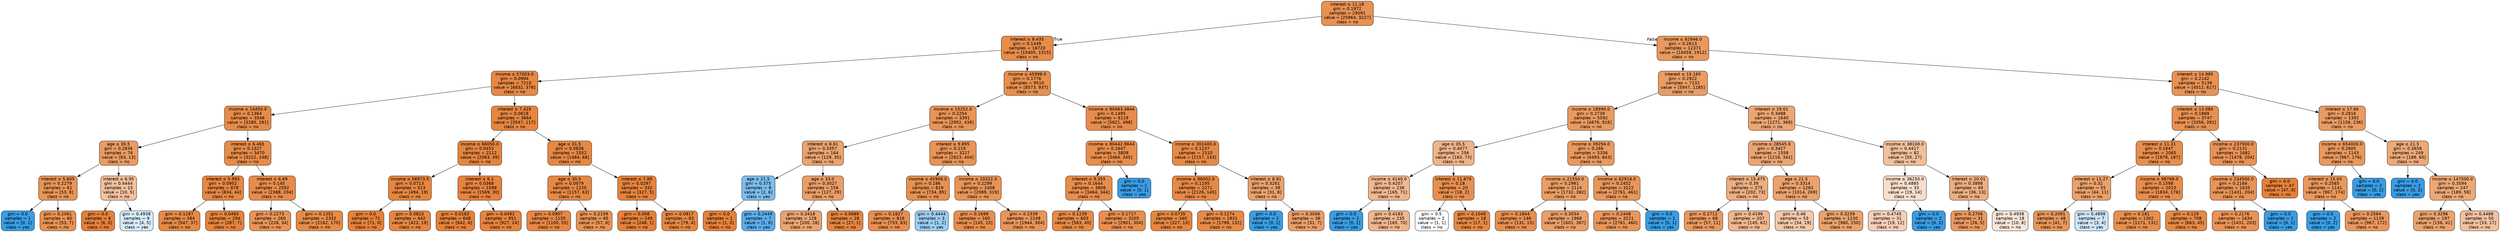 digraph Tree {
node [shape=box, style="filled, rounded", color="black", fontname=helvetica] ;
edge [fontname=helvetica] ;
0 [label=<interest &le; 11.18<br/>gini = 0.1972<br/>samples = 29091<br/>value = [25864, 3227]<br/>class = no>, fillcolor="#e58139df"] ;
1 [label=<interest &le; 8.435<br/>gini = 0.1449<br/>samples = 16720<br/>value = [15405, 1315]<br/>class = no>, fillcolor="#e58139e9"] ;
0 -> 1 [labeldistance=2.5, labelangle=45, headlabel="True"] ;
2 [label=<income &le; 57003.0<br/>gini = 0.0994<br/>samples = 7210<br/>value = [6832, 378]<br/>class = no>, fillcolor="#e58139f1"] ;
1 -> 2 ;
3 [label=<income &le; 14450.0<br/>gini = 0.1364<br/>samples = 3546<br/>value = [3285, 261]<br/>class = no>, fillcolor="#e58139eb"] ;
2 -> 3 ;
4 [label=<age &le; 30.5<br/>gini = 0.2836<br/>samples = 76<br/>value = [63, 13]<br/>class = no>, fillcolor="#e58139ca"] ;
3 -> 4 ;
5 [label=<interest &le; 5.605<br/>gini = 0.2279<br/>samples = 61<br/>value = [53, 8]<br/>class = no>, fillcolor="#e58139d9"] ;
4 -> 5 ;
6 [label=<gini = 0.0<br/>samples = 1<br/>value = [0, 1]<br/>class = yes>, fillcolor="#399de5ff"] ;
5 -> 6 ;
7 [label=<gini = 0.2061<br/>samples = 60<br/>value = [53, 7]<br/>class = no>, fillcolor="#e58139dd"] ;
5 -> 7 ;
8 [label=<interest &le; 6.95<br/>gini = 0.4444<br/>samples = 15<br/>value = [10, 5]<br/>class = no>, fillcolor="#e581397f"] ;
4 -> 8 ;
9 [label=<gini = 0.0<br/>samples = 6<br/>value = [6, 0]<br/>class = no>, fillcolor="#e58139ff"] ;
8 -> 9 ;
10 [label=<gini = 0.4938<br/>samples = 9<br/>value = [4, 5]<br/>class = yes>, fillcolor="#399de533"] ;
8 -> 10 ;
11 [label=<interest &le; 6.465<br/>gini = 0.1327<br/>samples = 3470<br/>value = [3222, 248]<br/>class = no>, fillcolor="#e58139eb"] ;
3 -> 11 ;
12 [label=<interest &le; 5.995<br/>gini = 0.0952<br/>samples = 878<br/>value = [834, 44]<br/>class = no>, fillcolor="#e58139f2"] ;
11 -> 12 ;
13 [label=<gini = 0.1187<br/>samples = 584<br/>value = [547, 37]<br/>class = no>, fillcolor="#e58139ee"] ;
12 -> 13 ;
14 [label=<gini = 0.0465<br/>samples = 294<br/>value = [287, 7]<br/>class = no>, fillcolor="#e58139f9"] ;
12 -> 14 ;
15 [label=<interest &le; 6.69<br/>gini = 0.145<br/>samples = 2592<br/>value = [2388, 204]<br/>class = no>, fillcolor="#e58139e9"] ;
11 -> 15 ;
16 [label=<gini = 0.2273<br/>samples = 260<br/>value = [226, 34]<br/>class = no>, fillcolor="#e58139d9"] ;
15 -> 16 ;
17 [label=<gini = 0.1352<br/>samples = 2332<br/>value = [2162, 170]<br/>class = no>, fillcolor="#e58139eb"] ;
15 -> 17 ;
18 [label=<interest &le; 7.425<br/>gini = 0.0618<br/>samples = 3664<br/>value = [3547, 117]<br/>class = no>, fillcolor="#e58139f7"] ;
2 -> 18 ;
19 [label=<income &le; 66050.0<br/>gini = 0.0453<br/>samples = 2112<br/>value = [2063, 49]<br/>class = no>, fillcolor="#e58139f9"] ;
18 -> 19 ;
20 [label=<income &le; 58973.5<br/>gini = 0.0713<br/>samples = 513<br/>value = [494, 19]<br/>class = no>, fillcolor="#e58139f5"] ;
19 -> 20 ;
21 [label=<gini = 0.0<br/>samples = 71<br/>value = [71, 0]<br/>class = no>, fillcolor="#e58139ff"] ;
20 -> 21 ;
22 [label=<gini = 0.0823<br/>samples = 442<br/>value = [423, 19]<br/>class = no>, fillcolor="#e58139f4"] ;
20 -> 22 ;
23 [label=<interest &le; 6.1<br/>gini = 0.0368<br/>samples = 1599<br/>value = [1569, 30]<br/>class = no>, fillcolor="#e58139fa"] ;
19 -> 23 ;
24 [label=<gini = 0.0183<br/>samples = 648<br/>value = [642, 6]<br/>class = no>, fillcolor="#e58139fd"] ;
23 -> 24 ;
25 [label=<gini = 0.0492<br/>samples = 951<br/>value = [927, 24]<br/>class = no>, fillcolor="#e58139f8"] ;
23 -> 25 ;
26 [label=<age &le; 31.5<br/>gini = 0.0838<br/>samples = 1552<br/>value = [1484, 68]<br/>class = no>, fillcolor="#e58139f3"] ;
18 -> 26 ;
27 [label=<age &le; 30.5<br/>gini = 0.0979<br/>samples = 1220<br/>value = [1157, 63]<br/>class = no>, fillcolor="#e58139f1"] ;
26 -> 27 ;
28 [label=<gini = 0.0907<br/>samples = 1155<br/>value = [1100, 55]<br/>class = no>, fillcolor="#e58139f2"] ;
27 -> 28 ;
29 [label=<gini = 0.2159<br/>samples = 65<br/>value = [57, 8]<br/>class = no>, fillcolor="#e58139db"] ;
27 -> 29 ;
30 [label=<interest &le; 7.89<br/>gini = 0.0297<br/>samples = 332<br/>value = [327, 5]<br/>class = no>, fillcolor="#e58139fb"] ;
26 -> 30 ;
31 [label=<gini = 0.008<br/>samples = 249<br/>value = [248, 1]<br/>class = no>, fillcolor="#e58139fe"] ;
30 -> 31 ;
32 [label=<gini = 0.0917<br/>samples = 83<br/>value = [79, 4]<br/>class = no>, fillcolor="#e58139f2"] ;
30 -> 32 ;
33 [label=<income &le; 45998.0<br/>gini = 0.1776<br/>samples = 9510<br/>value = [8573, 937]<br/>class = no>, fillcolor="#e58139e3"] ;
1 -> 33 ;
34 [label=<income &le; 15252.0<br/>gini = 0.2254<br/>samples = 3391<br/>value = [2952, 439]<br/>class = no>, fillcolor="#e58139d9"] ;
33 -> 34 ;
35 [label=<interest &le; 8.61<br/>gini = 0.3357<br/>samples = 164<br/>value = [129, 35]<br/>class = no>, fillcolor="#e58139ba"] ;
34 -> 35 ;
36 [label=<age &le; 21.5<br/>gini = 0.375<br/>samples = 8<br/>value = [2, 6]<br/>class = yes>, fillcolor="#399de5aa"] ;
35 -> 36 ;
37 [label=<gini = 0.0<br/>samples = 1<br/>value = [1, 0]<br/>class = no>, fillcolor="#e58139ff"] ;
36 -> 37 ;
38 [label=<gini = 0.2449<br/>samples = 7<br/>value = [1, 6]<br/>class = yes>, fillcolor="#399de5d4"] ;
36 -> 38 ;
39 [label=<age &le; 33.0<br/>gini = 0.3027<br/>samples = 156<br/>value = [127, 29]<br/>class = no>, fillcolor="#e58139c5"] ;
35 -> 39 ;
40 [label=<gini = 0.3418<br/>samples = 128<br/>value = [100, 28]<br/>class = no>, fillcolor="#e58139b8"] ;
39 -> 40 ;
41 [label=<gini = 0.0689<br/>samples = 28<br/>value = [27, 1]<br/>class = no>, fillcolor="#e58139f6"] ;
39 -> 41 ;
42 [label=<interest &le; 9.895<br/>gini = 0.219<br/>samples = 3227<br/>value = [2823, 404]<br/>class = no>, fillcolor="#e58139db"] ;
34 -> 42 ;
43 [label=<income &le; 45906.0<br/>gini = 0.186<br/>samples = 819<br/>value = [734, 85]<br/>class = no>, fillcolor="#e58139e1"] ;
42 -> 43 ;
44 [label=<gini = 0.1827<br/>samples = 816<br/>value = [733, 83]<br/>class = no>, fillcolor="#e58139e2"] ;
43 -> 44 ;
45 [label=<gini = 0.4444<br/>samples = 3<br/>value = [1, 2]<br/>class = yes>, fillcolor="#399de57f"] ;
43 -> 45 ;
46 [label=<income &le; 20322.5<br/>gini = 0.2299<br/>samples = 2408<br/>value = [2089, 319]<br/>class = no>, fillcolor="#e58139d8"] ;
42 -> 46 ;
47 [label=<gini = 0.1699<br/>samples = 160<br/>value = [145, 15]<br/>class = no>, fillcolor="#e58139e5"] ;
46 -> 47 ;
48 [label=<gini = 0.2339<br/>samples = 2248<br/>value = [1944, 304]<br/>class = no>, fillcolor="#e58139d7"] ;
46 -> 48 ;
49 [label=<income &le; 80483.4844<br/>gini = 0.1495<br/>samples = 6119<br/>value = [5621, 498]<br/>class = no>, fillcolor="#e58139e8"] ;
33 -> 49 ;
50 [label=<income &le; 80442.9844<br/>gini = 0.1647<br/>samples = 3809<br/>value = [3464, 345]<br/>class = no>, fillcolor="#e58139e6"] ;
49 -> 50 ;
51 [label=<interest &le; 9.355<br/>gini = 0.1644<br/>samples = 3808<br/>value = [3464, 344]<br/>class = no>, fillcolor="#e58139e6"] ;
50 -> 51 ;
52 [label=<gini = 0.1239<br/>samples = 603<br/>value = [563, 40]<br/>class = no>, fillcolor="#e58139ed"] ;
51 -> 52 ;
53 [label=<gini = 0.1717<br/>samples = 3205<br/>value = [2901, 304]<br/>class = no>, fillcolor="#e58139e4"] ;
51 -> 53 ;
54 [label=<gini = 0.0<br/>samples = 1<br/>value = [0, 1]<br/>class = yes>, fillcolor="#399de5ff"] ;
50 -> 54 ;
55 [label=<income &le; 302400.0<br/>gini = 0.1237<br/>samples = 2310<br/>value = [2157, 153]<br/>class = no>, fillcolor="#e58139ed"] ;
49 -> 55 ;
56 [label=<income &le; 86002.0<br/>gini = 0.1195<br/>samples = 2271<br/>value = [2126, 145]<br/>class = no>, fillcolor="#e58139ee"] ;
55 -> 56 ;
57 [label=<gini = 0.0735<br/>samples = 340<br/>value = [327, 13]<br/>class = no>, fillcolor="#e58139f5"] ;
56 -> 57 ;
58 [label=<gini = 0.1274<br/>samples = 1931<br/>value = [1799, 132]<br/>class = no>, fillcolor="#e58139ec"] ;
56 -> 58 ;
59 [label=<interest &le; 8.91<br/>gini = 0.3261<br/>samples = 39<br/>value = [31, 8]<br/>class = no>, fillcolor="#e58139bd"] ;
55 -> 59 ;
60 [label=<gini = 0.0<br/>samples = 1<br/>value = [0, 1]<br/>class = yes>, fillcolor="#399de5ff"] ;
59 -> 60 ;
61 [label=<gini = 0.3006<br/>samples = 38<br/>value = [31, 7]<br/>class = no>, fillcolor="#e58139c5"] ;
59 -> 61 ;
62 [label=<income &le; 62946.0<br/>gini = 0.2613<br/>samples = 12371<br/>value = [10459, 1912]<br/>class = no>, fillcolor="#e58139d0"] ;
0 -> 62 [labeldistance=2.5, labelangle=-45, headlabel="False"] ;
63 [label=<interest &le; 15.165<br/>gini = 0.2922<br/>samples = 7232<br/>value = [5947, 1285]<br/>class = no>, fillcolor="#e58139c8"] ;
62 -> 63 ;
64 [label=<income &le; 18990.0<br/>gini = 0.2739<br/>samples = 5592<br/>value = [4676, 916]<br/>class = no>, fillcolor="#e58139cd"] ;
63 -> 64 ;
65 [label=<age &le; 35.5<br/>gini = 0.4077<br/>samples = 256<br/>value = [183, 73]<br/>class = no>, fillcolor="#e5813999"] ;
64 -> 65 ;
66 [label=<income &le; 4140.0<br/>gini = 0.4207<br/>samples = 236<br/>value = [165, 71]<br/>class = no>, fillcolor="#e5813991"] ;
65 -> 66 ;
67 [label=<gini = 0.0<br/>samples = 1<br/>value = [0, 1]<br/>class = yes>, fillcolor="#399de5ff"] ;
66 -> 67 ;
68 [label=<gini = 0.4183<br/>samples = 235<br/>value = [165, 70]<br/>class = no>, fillcolor="#e5813993"] ;
66 -> 68 ;
69 [label=<interest &le; 11.675<br/>gini = 0.18<br/>samples = 20<br/>value = [18, 2]<br/>class = no>, fillcolor="#e58139e3"] ;
65 -> 69 ;
70 [label=<gini = 0.5<br/>samples = 2<br/>value = [1, 1]<br/>class = no>, fillcolor="#e5813900"] ;
69 -> 70 ;
71 [label=<gini = 0.1049<br/>samples = 18<br/>value = [17, 1]<br/>class = no>, fillcolor="#e58139f0"] ;
69 -> 71 ;
72 [label=<income &le; 39294.0<br/>gini = 0.266<br/>samples = 5336<br/>value = [4493, 843]<br/>class = no>, fillcolor="#e58139cf"] ;
64 -> 72 ;
73 [label=<income &le; 21550.0<br/>gini = 0.2961<br/>samples = 2114<br/>value = [1732, 382]<br/>class = no>, fillcolor="#e58139c7"] ;
72 -> 73 ;
74 [label=<gini = 0.1844<br/>samples = 146<br/>value = [131, 15]<br/>class = no>, fillcolor="#e58139e2"] ;
73 -> 74 ;
75 [label=<gini = 0.3034<br/>samples = 1968<br/>value = [1601, 367]<br/>class = no>, fillcolor="#e58139c5"] ;
73 -> 75 ;
76 [label=<income &le; 62918.0<br/>gini = 0.2452<br/>samples = 3222<br/>value = [2761, 461]<br/>class = no>, fillcolor="#e58139d4"] ;
72 -> 76 ;
77 [label=<gini = 0.2448<br/>samples = 3221<br/>value = [2761, 460]<br/>class = no>, fillcolor="#e58139d5"] ;
76 -> 77 ;
78 [label=<gini = 0.0<br/>samples = 1<br/>value = [0, 1]<br/>class = yes>, fillcolor="#399de5ff"] ;
76 -> 78 ;
79 [label=<interest &le; 19.01<br/>gini = 0.3488<br/>samples = 1640<br/>value = [1271, 369]<br/>class = no>, fillcolor="#e58139b5"] ;
63 -> 79 ;
80 [label=<income &le; 28545.0<br/>gini = 0.3427<br/>samples = 1558<br/>value = [1216, 342]<br/>class = no>, fillcolor="#e58139b7"] ;
79 -> 80 ;
81 [label=<interest &le; 15.475<br/>gini = 0.39<br/>samples = 275<br/>value = [202, 73]<br/>class = no>, fillcolor="#e58139a3"] ;
80 -> 81 ;
82 [label=<gini = 0.2712<br/>samples = 68<br/>value = [57, 11]<br/>class = no>, fillcolor="#e58139ce"] ;
81 -> 82 ;
83 [label=<gini = 0.4196<br/>samples = 207<br/>value = [145, 62]<br/>class = no>, fillcolor="#e5813992"] ;
81 -> 83 ;
84 [label=<age &le; 21.5<br/>gini = 0.3314<br/>samples = 1283<br/>value = [1014, 269]<br/>class = no>, fillcolor="#e58139bb"] ;
80 -> 84 ;
85 [label=<gini = 0.46<br/>samples = 53<br/>value = [34, 19]<br/>class = no>, fillcolor="#e5813970"] ;
84 -> 85 ;
86 [label=<gini = 0.3239<br/>samples = 1230<br/>value = [980, 250]<br/>class = no>, fillcolor="#e58139be"] ;
84 -> 86 ;
87 [label=<income &le; 38100.0<br/>gini = 0.4417<br/>samples = 82<br/>value = [55, 27]<br/>class = no>, fillcolor="#e5813982"] ;
79 -> 87 ;
88 [label=<income &le; 36250.0<br/>gini = 0.4885<br/>samples = 33<br/>value = [19, 14]<br/>class = no>, fillcolor="#e5813943"] ;
87 -> 88 ;
89 [label=<gini = 0.4745<br/>samples = 31<br/>value = [19, 12]<br/>class = no>, fillcolor="#e581395e"] ;
88 -> 89 ;
90 [label=<gini = 0.0<br/>samples = 2<br/>value = [0, 2]<br/>class = yes>, fillcolor="#399de5ff"] ;
88 -> 90 ;
91 [label=<interest &le; 20.01<br/>gini = 0.3898<br/>samples = 49<br/>value = [36, 13]<br/>class = no>, fillcolor="#e58139a3"] ;
87 -> 91 ;
92 [label=<gini = 0.2706<br/>samples = 31<br/>value = [26, 5]<br/>class = no>, fillcolor="#e58139ce"] ;
91 -> 92 ;
93 [label=<gini = 0.4938<br/>samples = 18<br/>value = [10, 8]<br/>class = no>, fillcolor="#e5813933"] ;
91 -> 93 ;
94 [label=<interest &le; 14.985<br/>gini = 0.2142<br/>samples = 5139<br/>value = [4512, 627]<br/>class = no>, fillcolor="#e58139dc"] ;
62 -> 94 ;
95 [label=<interest &le; 13.085<br/>gini = 0.1869<br/>samples = 3747<br/>value = [3356, 391]<br/>class = no>, fillcolor="#e58139e1"] ;
94 -> 95 ;
96 [label=<interest &le; 11.31<br/>gini = 0.1647<br/>samples = 2065<br/>value = [1878, 187]<br/>class = no>, fillcolor="#e58139e6"] ;
95 -> 96 ;
97 [label=<interest &le; 11.27<br/>gini = 0.32<br/>samples = 55<br/>value = [44, 11]<br/>class = no>, fillcolor="#e58139bf"] ;
96 -> 97 ;
98 [label=<gini = 0.2491<br/>samples = 48<br/>value = [41, 7]<br/>class = no>, fillcolor="#e58139d3"] ;
97 -> 98 ;
99 [label=<gini = 0.4898<br/>samples = 7<br/>value = [3, 4]<br/>class = yes>, fillcolor="#399de540"] ;
97 -> 99 ;
100 [label=<income &le; 98768.0<br/>gini = 0.1598<br/>samples = 2010<br/>value = [1834, 176]<br/>class = no>, fillcolor="#e58139e7"] ;
96 -> 100 ;
101 [label=<gini = 0.181<br/>samples = 1302<br/>value = [1171, 131]<br/>class = no>, fillcolor="#e58139e2"] ;
100 -> 101 ;
102 [label=<gini = 0.119<br/>samples = 708<br/>value = [663, 45]<br/>class = no>, fillcolor="#e58139ee"] ;
100 -> 102 ;
103 [label=<income &le; 237500.0<br/>gini = 0.2131<br/>samples = 1682<br/>value = [1478, 204]<br/>class = no>, fillcolor="#e58139dc"] ;
95 -> 103 ;
104 [label=<income &le; 234500.0<br/>gini = 0.2184<br/>samples = 1635<br/>value = [1431, 204]<br/>class = no>, fillcolor="#e58139db"] ;
103 -> 104 ;
105 [label=<gini = 0.2176<br/>samples = 1634<br/>value = [1431, 203]<br/>class = no>, fillcolor="#e58139db"] ;
104 -> 105 ;
106 [label=<gini = 0.0<br/>samples = 1<br/>value = [0, 1]<br/>class = yes>, fillcolor="#399de5ff"] ;
104 -> 106 ;
107 [label=<gini = 0.0<br/>samples = 47<br/>value = [47, 0]<br/>class = no>, fillcolor="#e58139ff"] ;
103 -> 107 ;
108 [label=<interest &le; 17.66<br/>gini = 0.2816<br/>samples = 1392<br/>value = [1156, 236]<br/>class = no>, fillcolor="#e58139cb"] ;
94 -> 108 ;
109 [label=<income &le; 654000.0<br/>gini = 0.2605<br/>samples = 1143<br/>value = [967, 176]<br/>class = no>, fillcolor="#e58139d1"] ;
108 -> 109 ;
110 [label=<interest &le; 15.03<br/>gini = 0.2585<br/>samples = 1141<br/>value = [967, 174]<br/>class = no>, fillcolor="#e58139d1"] ;
109 -> 110 ;
111 [label=<gini = 0.0<br/>samples = 2<br/>value = [0, 2]<br/>class = yes>, fillcolor="#399de5ff"] ;
110 -> 111 ;
112 [label=<gini = 0.2564<br/>samples = 1139<br/>value = [967, 172]<br/>class = no>, fillcolor="#e58139d2"] ;
110 -> 112 ;
113 [label=<gini = 0.0<br/>samples = 2<br/>value = [0, 2]<br/>class = yes>, fillcolor="#399de5ff"] ;
109 -> 113 ;
114 [label=<age &le; 21.5<br/>gini = 0.3658<br/>samples = 249<br/>value = [189, 60]<br/>class = no>, fillcolor="#e58139ae"] ;
108 -> 114 ;
115 [label=<gini = 0.0<br/>samples = 2<br/>value = [0, 2]<br/>class = yes>, fillcolor="#399de5ff"] ;
114 -> 115 ;
116 [label=<income &le; 147500.0<br/>gini = 0.3594<br/>samples = 247<br/>value = [189, 58]<br/>class = no>, fillcolor="#e58139b1"] ;
114 -> 116 ;
117 [label=<gini = 0.3296<br/>samples = 197<br/>value = [156, 41]<br/>class = no>, fillcolor="#e58139bc"] ;
116 -> 117 ;
118 [label=<gini = 0.4488<br/>samples = 50<br/>value = [33, 17]<br/>class = no>, fillcolor="#e581397c"] ;
116 -> 118 ;
}